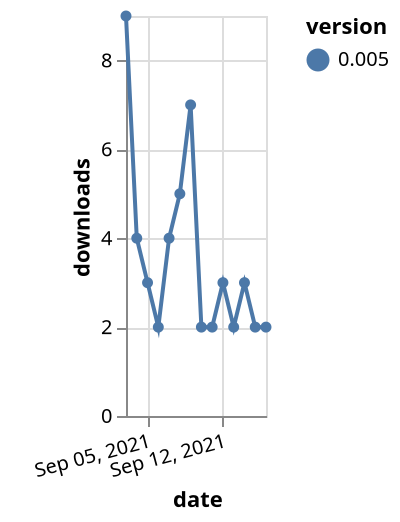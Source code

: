 {"$schema": "https://vega.github.io/schema/vega-lite/v5.json", "description": "A simple bar chart with embedded data.", "data": {"values": [{"date": "2021-09-03", "total": 2621, "delta": 9, "version": "0.005"}, {"date": "2021-09-04", "total": 2625, "delta": 4, "version": "0.005"}, {"date": "2021-09-05", "total": 2628, "delta": 3, "version": "0.005"}, {"date": "2021-09-06", "total": 2630, "delta": 2, "version": "0.005"}, {"date": "2021-09-07", "total": 2634, "delta": 4, "version": "0.005"}, {"date": "2021-09-08", "total": 2639, "delta": 5, "version": "0.005"}, {"date": "2021-09-09", "total": 2646, "delta": 7, "version": "0.005"}, {"date": "2021-09-10", "total": 2648, "delta": 2, "version": "0.005"}, {"date": "2021-09-11", "total": 2650, "delta": 2, "version": "0.005"}, {"date": "2021-09-12", "total": 2653, "delta": 3, "version": "0.005"}, {"date": "2021-09-13", "total": 2655, "delta": 2, "version": "0.005"}, {"date": "2021-09-14", "total": 2658, "delta": 3, "version": "0.005"}, {"date": "2021-09-15", "total": 2660, "delta": 2, "version": "0.005"}, {"date": "2021-09-16", "total": 2662, "delta": 2, "version": "0.005"}]}, "width": "container", "mark": {"type": "line", "point": {"filled": true}}, "encoding": {"x": {"field": "date", "type": "temporal", "timeUnit": "yearmonthdate", "title": "date", "axis": {"labelAngle": -15}}, "y": {"field": "delta", "type": "quantitative", "title": "downloads"}, "color": {"field": "version", "type": "nominal"}, "tooltip": {"field": "delta"}}}